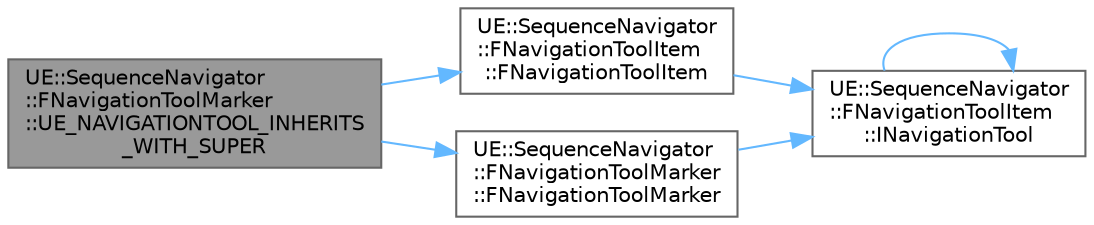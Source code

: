 digraph "UE::SequenceNavigator::FNavigationToolMarker::UE_NAVIGATIONTOOL_INHERITS_WITH_SUPER"
{
 // INTERACTIVE_SVG=YES
 // LATEX_PDF_SIZE
  bgcolor="transparent";
  edge [fontname=Helvetica,fontsize=10,labelfontname=Helvetica,labelfontsize=10];
  node [fontname=Helvetica,fontsize=10,shape=box,height=0.2,width=0.4];
  rankdir="LR";
  Node1 [id="Node000001",label="UE::SequenceNavigator\l::FNavigationToolMarker\l::UE_NAVIGATIONTOOL_INHERITS\l_WITH_SUPER",height=0.2,width=0.4,color="gray40", fillcolor="grey60", style="filled", fontcolor="black",tooltip=" "];
  Node1 -> Node2 [id="edge1_Node000001_Node000002",color="steelblue1",style="solid",tooltip=" "];
  Node2 [id="Node000002",label="UE::SequenceNavigator\l::FNavigationToolItem\l::FNavigationToolItem",height=0.2,width=0.4,color="grey40", fillcolor="white", style="filled",URL="$de/d3e/classUE_1_1SequenceNavigator_1_1FNavigationToolItem.html#a86bbb3c7947cb059d77b69772c73a700",tooltip=" "];
  Node2 -> Node3 [id="edge2_Node000002_Node000003",color="steelblue1",style="solid",tooltip=" "];
  Node3 [id="Node000003",label="UE::SequenceNavigator\l::FNavigationToolItem\l::INavigationTool",height=0.2,width=0.4,color="grey40", fillcolor="white", style="filled",URL="$de/d3e/classUE_1_1SequenceNavigator_1_1FNavigationToolItem.html#a9c0eb2e0d62a44c81f6216ce209c6b2a",tooltip=" "];
  Node3 -> Node3 [id="edge3_Node000003_Node000003",color="steelblue1",style="solid",tooltip=" "];
  Node1 -> Node4 [id="edge4_Node000001_Node000004",color="steelblue1",style="solid",tooltip=" "];
  Node4 [id="Node000004",label="UE::SequenceNavigator\l::FNavigationToolMarker\l::FNavigationToolMarker",height=0.2,width=0.4,color="grey40", fillcolor="white", style="filled",URL="$d7/d64/classUE_1_1SequenceNavigator_1_1FNavigationToolMarker.html#ae7d2e5bf4f309e033a2e59cbcfd3277f",tooltip=" "];
  Node4 -> Node3 [id="edge5_Node000004_Node000003",color="steelblue1",style="solid",tooltip=" "];
}
